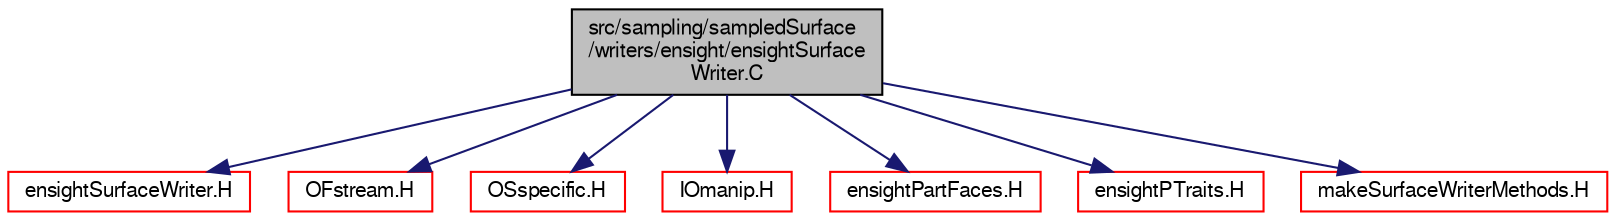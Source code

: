 digraph "src/sampling/sampledSurface/writers/ensight/ensightSurfaceWriter.C"
{
  bgcolor="transparent";
  edge [fontname="FreeSans",fontsize="10",labelfontname="FreeSans",labelfontsize="10"];
  node [fontname="FreeSans",fontsize="10",shape=record];
  Node0 [label="src/sampling/sampledSurface\l/writers/ensight/ensightSurface\lWriter.C",height=0.2,width=0.4,color="black", fillcolor="grey75", style="filled", fontcolor="black"];
  Node0 -> Node1 [color="midnightblue",fontsize="10",style="solid",fontname="FreeSans"];
  Node1 [label="ensightSurfaceWriter.H",height=0.2,width=0.4,color="red",URL="$a14843.html"];
  Node0 -> Node147 [color="midnightblue",fontsize="10",style="solid",fontname="FreeSans"];
  Node147 [label="OFstream.H",height=0.2,width=0.4,color="red",URL="$a09065.html"];
  Node0 -> Node149 [color="midnightblue",fontsize="10",style="solid",fontname="FreeSans"];
  Node149 [label="OSspecific.H",height=0.2,width=0.4,color="red",URL="$a10370.html",tooltip="Functions used by OpenFOAM that are specific to POSIX compliant operating systems and need to be repl..."];
  Node0 -> Node153 [color="midnightblue",fontsize="10",style="solid",fontname="FreeSans"];
  Node153 [label="IOmanip.H",height=0.2,width=0.4,color="red",URL="$a09080.html",tooltip="Istream and Ostream manipulators taking arguments. "];
  Node0 -> Node154 [color="midnightblue",fontsize="10",style="solid",fontname="FreeSans"];
  Node154 [label="ensightPartFaces.H",height=0.2,width=0.4,color="red",URL="$a00164.html"];
  Node0 -> Node230 [color="midnightblue",fontsize="10",style="solid",fontname="FreeSans"];
  Node230 [label="ensightPTraits.H",height=0.2,width=0.4,color="red",URL="$a14837.html"];
  Node0 -> Node231 [color="midnightblue",fontsize="10",style="solid",fontname="FreeSans"];
  Node231 [label="makeSurfaceWriterMethods.H",height=0.2,width=0.4,color="red",URL="$a14852.html",tooltip="Convenience macros for instantiating writer methods for surfaceWriter classes. "];
}
